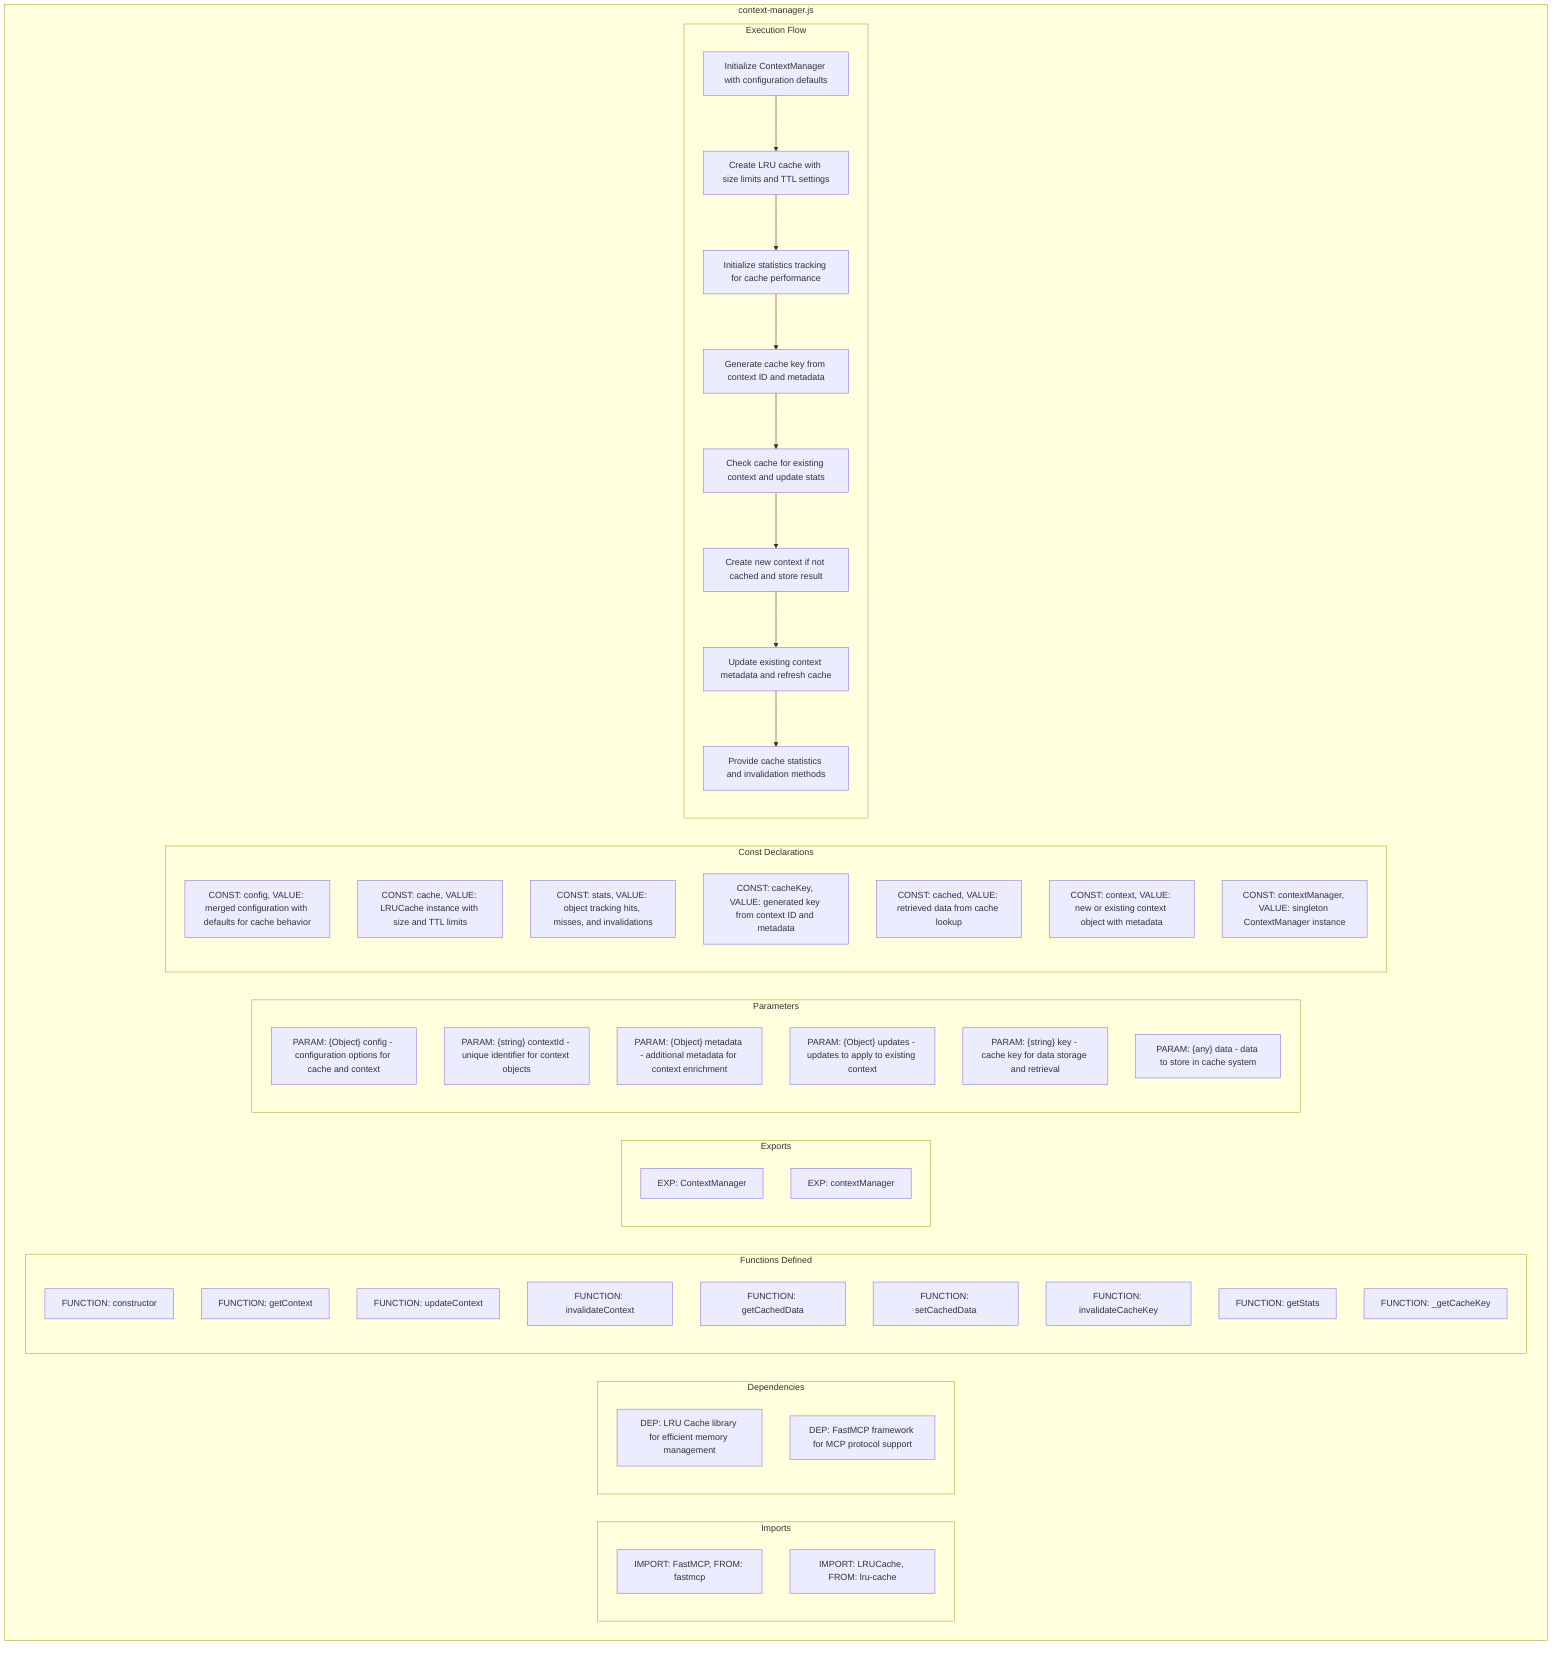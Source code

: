 flowchart TB
    subgraph Imports["Imports"]
        I1["IMPORT: FastMCP, FROM: fastmcp"]
        I2["IMPORT: LRUCache, FROM: lru-cache"]
    end
    
    subgraph Dependencies["Dependencies"]
        D1["DEP: LRU Cache library for efficient memory management"]
        D2["DEP: FastMCP framework for MCP protocol support"]
    end
    
    subgraph FunctionsDefined["Functions Defined"]
        FU1["FUNCTION: constructor"]
        FU2["FUNCTION: getContext"]
        FU3["FUNCTION: updateContext"]
        FU4["FUNCTION: invalidateContext"]
        FU5["FUNCTION: getCachedData"]
        FU6["FUNCTION: setCachedData"]
        FU7["FUNCTION: invalidateCacheKey"]
        FU8["FUNCTION: getStats"]
        FU9["FUNCTION: _getCacheKey"]
    end
    
    subgraph Exports["Exports"]
        E1["EXP: ContextManager"]
        E2["EXP: contextManager"]
    end
    
    subgraph Parameters["Parameters"]
        P1["PARAM: {Object} config - configuration options for cache and context"]
        P2["PARAM: {string} contextId - unique identifier for context objects"]
        P3["PARAM: {Object} metadata - additional metadata for context enrichment"]
        P4["PARAM: {Object} updates - updates to apply to existing context"]
        P5["PARAM: {string} key - cache key for data storage and retrieval"]
        P6["PARAM: {any} data - data to store in cache system"]
    end
    
    subgraph Constants["Const Declarations"]
        C1["CONST: config, VALUE: merged configuration with defaults for cache behavior"]
        C2["CONST: cache, VALUE: LRUCache instance with size and TTL limits"]
        C3["CONST: stats, VALUE: object tracking hits, misses, and invalidations"]
        C4["CONST: cacheKey, VALUE: generated key from context ID and metadata"]
        C5["CONST: cached, VALUE: retrieved data from cache lookup"]
        C6["CONST: context, VALUE: new or existing context object with metadata"]
        C7["CONST: contextManager, VALUE: singleton ContextManager instance"]
    end
    
    subgraph ExecutionFlow["Execution Flow"]
        FL1["Initialize ContextManager with configuration defaults"]
        FL2["Create LRU cache with size limits and TTL settings"]
        FL3["Initialize statistics tracking for cache performance"]
        FL4["Generate cache key from context ID and metadata"]
        FL5["Check cache for existing context and update stats"]
        FL6["Create new context if not cached and store result"]
        FL7["Update existing context metadata and refresh cache"]
        FL8["Provide cache statistics and invalidation methods"]
    end
    
    subgraph FileName["context-manager.js"]
        Imports
        Dependencies
        FunctionsDefined
        Exports
        Parameters
        Constants
        ExecutionFlow
    end
    
    FL1 --> FL2
    FL2 --> FL3
    FL3 --> FL4
    FL4 --> FL5
    FL5 --> FL6
    FL6 --> FL7
    FL7 --> FL8
